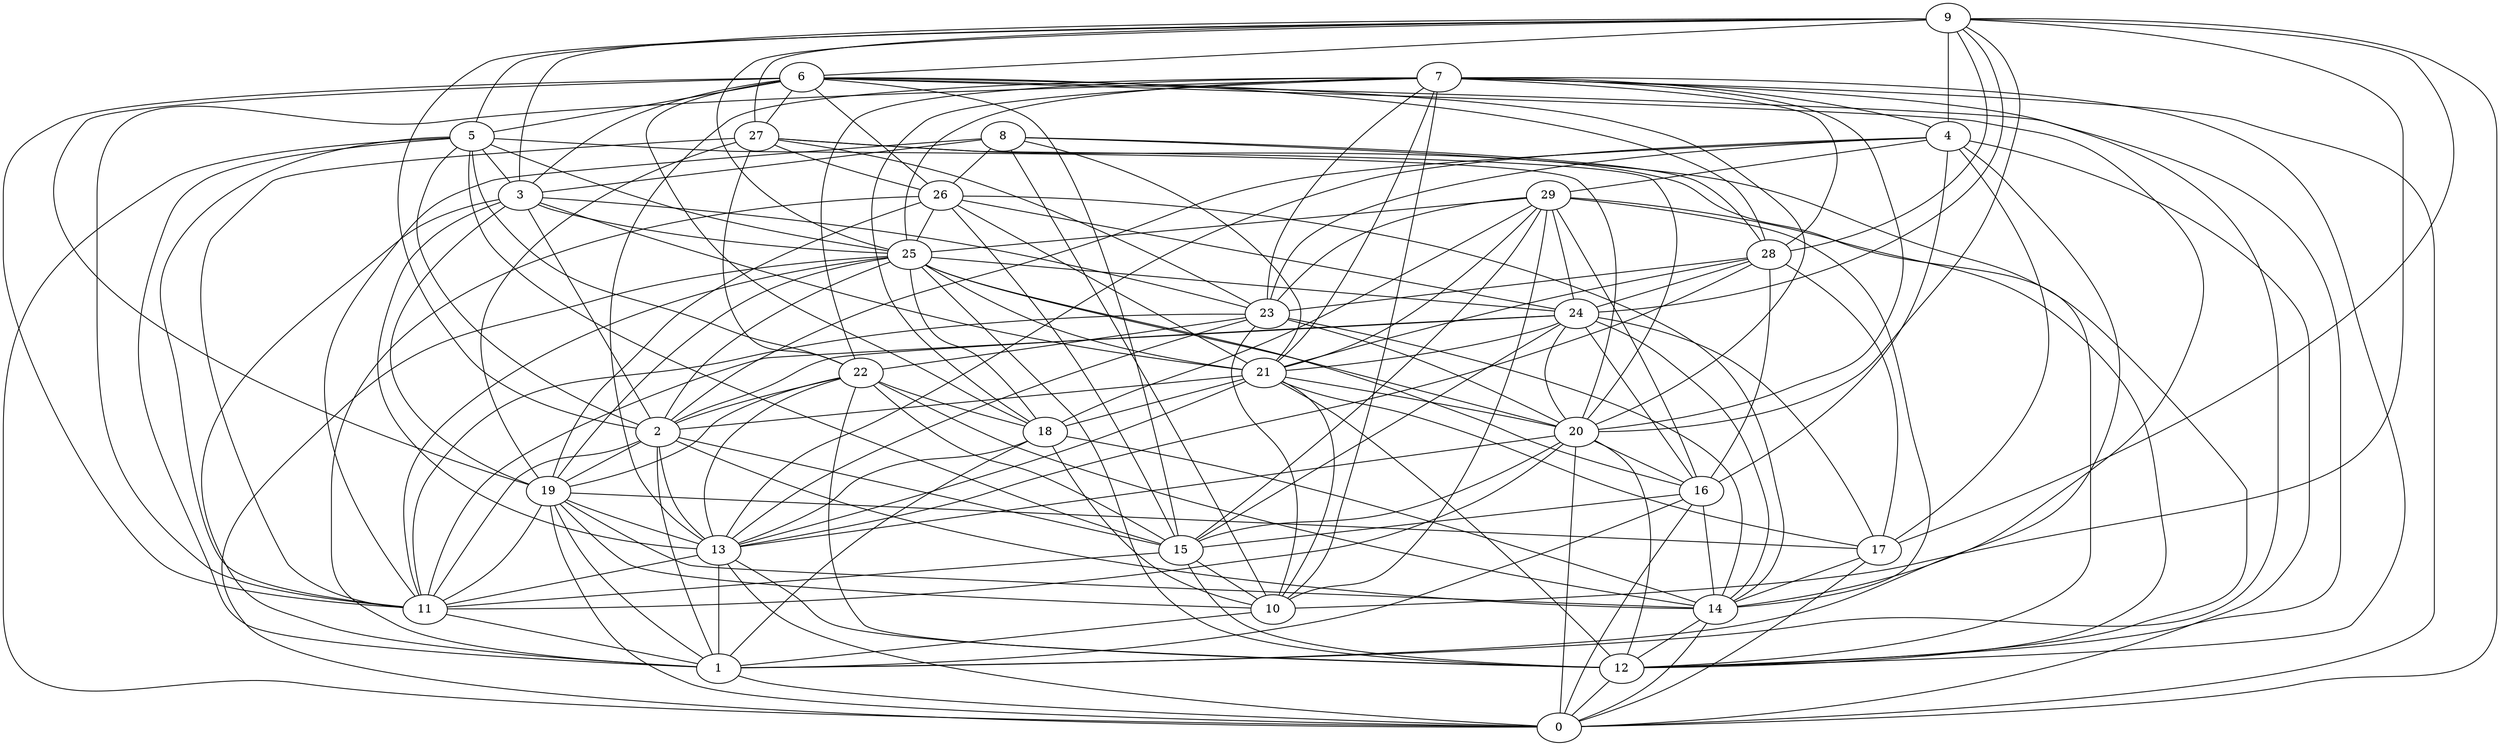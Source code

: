 digraph GG_graph {

subgraph G_graph {
edge [color = black]
"19" -> "1" [dir = none]
"19" -> "14" [dir = none]
"19" -> "10" [dir = none]
"26" -> "14" [dir = none]
"26" -> "15" [dir = none]
"26" -> "24" [dir = none]
"26" -> "21" [dir = none]
"26" -> "19" [dir = none]
"14" -> "12" [dir = none]
"29" -> "14" [dir = none]
"29" -> "16" [dir = none]
"29" -> "23" [dir = none]
"29" -> "21" [dir = none]
"15" -> "12" [dir = none]
"15" -> "11" [dir = none]
"28" -> "24" [dir = none]
"28" -> "13" [dir = none]
"28" -> "23" [dir = none]
"28" -> "17" [dir = none]
"9" -> "25" [dir = none]
"9" -> "5" [dir = none]
"9" -> "3" [dir = none]
"9" -> "17" [dir = none]
"9" -> "28" [dir = none]
"9" -> "20" [dir = none]
"22" -> "14" [dir = none]
"22" -> "13" [dir = none]
"22" -> "19" [dir = none]
"17" -> "14" [dir = none]
"20" -> "0" [dir = none]
"20" -> "12" [dir = none]
"20" -> "11" [dir = none]
"20" -> "13" [dir = none]
"24" -> "17" [dir = none]
"24" -> "21" [dir = none]
"24" -> "16" [dir = none]
"11" -> "1" [dir = none]
"18" -> "10" [dir = none]
"18" -> "14" [dir = none]
"18" -> "1" [dir = none]
"7" -> "13" [dir = none]
"7" -> "22" [dir = none]
"7" -> "23" [dir = none]
"7" -> "1" [dir = none]
"7" -> "4" [dir = none]
"7" -> "21" [dir = none]
"7" -> "0" [dir = none]
"10" -> "1" [dir = none]
"27" -> "22" [dir = none]
"27" -> "11" [dir = none]
"16" -> "14" [dir = none]
"16" -> "0" [dir = none]
"6" -> "11" [dir = none]
"6" -> "27" [dir = none]
"6" -> "14" [dir = none]
"6" -> "19" [dir = none]
"6" -> "26" [dir = none]
"6" -> "3" [dir = none]
"6" -> "5" [dir = none]
"6" -> "18" [dir = none]
"3" -> "21" [dir = none]
"3" -> "13" [dir = none]
"3" -> "25" [dir = none]
"3" -> "23" [dir = none]
"8" -> "28" [dir = none]
"8" -> "21" [dir = none]
"8" -> "10" [dir = none]
"4" -> "16" [dir = none]
"4" -> "2" [dir = none]
"4" -> "23" [dir = none]
"4" -> "29" [dir = none]
"4" -> "0" [dir = none]
"21" -> "18" [dir = none]
"21" -> "2" [dir = none]
"21" -> "17" [dir = none]
"23" -> "14" [dir = none]
"23" -> "10" [dir = none]
"23" -> "13" [dir = none]
"2" -> "15" [dir = none]
"2" -> "14" [dir = none]
"2" -> "11" [dir = none]
"25" -> "21" [dir = none]
"25" -> "2" [dir = none]
"5" -> "20" [dir = none]
"5" -> "22" [dir = none]
"5" -> "2" [dir = none]
"5" -> "11" [dir = none]
"8" -> "11" [dir = none]
"4" -> "1" [dir = none]
"19" -> "17" [dir = none]
"9" -> "27" [dir = none]
"27" -> "20" [dir = none]
"13" -> "11" [dir = none]
"21" -> "13" [dir = none]
"27" -> "19" [dir = none]
"13" -> "1" [dir = none]
"8" -> "26" [dir = none]
"19" -> "13" [dir = none]
"25" -> "16" [dir = none]
"6" -> "20" [dir = none]
"23" -> "22" [dir = none]
"24" -> "2" [dir = none]
"1" -> "0" [dir = none]
"25" -> "18" [dir = none]
"15" -> "10" [dir = none]
"20" -> "16" [dir = none]
"22" -> "12" [dir = none]
"7" -> "12" [dir = none]
"25" -> "11" [dir = none]
"2" -> "19" [dir = none]
"13" -> "12" [dir = none]
"5" -> "1" [dir = none]
"2" -> "13" [dir = none]
"4" -> "13" [dir = none]
"9" -> "4" [dir = none]
"20" -> "15" [dir = none]
"26" -> "25" [dir = none]
"8" -> "12" [dir = none]
"29" -> "12" [dir = none]
"7" -> "11" [dir = none]
"7" -> "18" [dir = none]
"7" -> "10" [dir = none]
"29" -> "25" [dir = none]
"19" -> "0" [dir = none]
"23" -> "11" [dir = none]
"29" -> "18" [dir = none]
"25" -> "20" [dir = none]
"21" -> "12" [dir = none]
"5" -> "0" [dir = none]
"24" -> "15" [dir = none]
"23" -> "20" [dir = none]
"17" -> "0" [dir = none]
"9" -> "24" [dir = none]
"25" -> "24" [dir = none]
"29" -> "15" [dir = none]
"9" -> "2" [dir = none]
"6" -> "12" [dir = none]
"27" -> "26" [dir = none]
"18" -> "13" [dir = none]
"29" -> "10" [dir = none]
"28" -> "21" [dir = none]
"5" -> "3" [dir = none]
"28" -> "16" [dir = none]
"5" -> "25" [dir = none]
"8" -> "3" [dir = none]
"3" -> "19" [dir = none]
"24" -> "11" [dir = none]
"21" -> "20" [dir = none]
"21" -> "10" [dir = none]
"22" -> "2" [dir = none]
"2" -> "1" [dir = none]
"3" -> "2" [dir = none]
"25" -> "0" [dir = none]
"27" -> "23" [dir = none]
"7" -> "28" [dir = none]
"6" -> "28" [dir = none]
"19" -> "11" [dir = none]
"26" -> "1" [dir = none]
"7" -> "20" [dir = none]
"25" -> "19" [dir = none]
"24" -> "20" [dir = none]
"4" -> "17" [dir = none]
"9" -> "6" [dir = none]
"7" -> "25" [dir = none]
"9" -> "10" [dir = none]
"9" -> "0" [dir = none]
"3" -> "1" [dir = none]
"12" -> "0" [dir = none]
"16" -> "15" [dir = none]
"22" -> "15" [dir = none]
"5" -> "15" [dir = none]
"6" -> "15" [dir = none]
"16" -> "1" [dir = none]
"22" -> "18" [dir = none]
"24" -> "14" [dir = none]
"13" -> "0" [dir = none]
"27" -> "12" [dir = none]
"14" -> "0" [dir = none]
"25" -> "12" [dir = none]
"29" -> "24" [dir = none]
}

}
